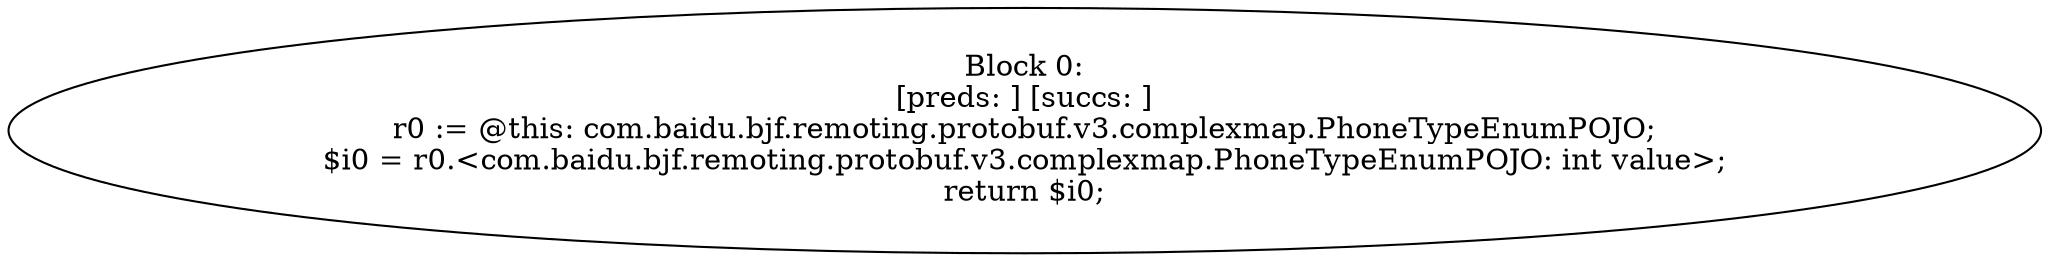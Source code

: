 digraph "unitGraph" {
    "Block 0:
[preds: ] [succs: ]
r0 := @this: com.baidu.bjf.remoting.protobuf.v3.complexmap.PhoneTypeEnumPOJO;
$i0 = r0.<com.baidu.bjf.remoting.protobuf.v3.complexmap.PhoneTypeEnumPOJO: int value>;
return $i0;
"
}
